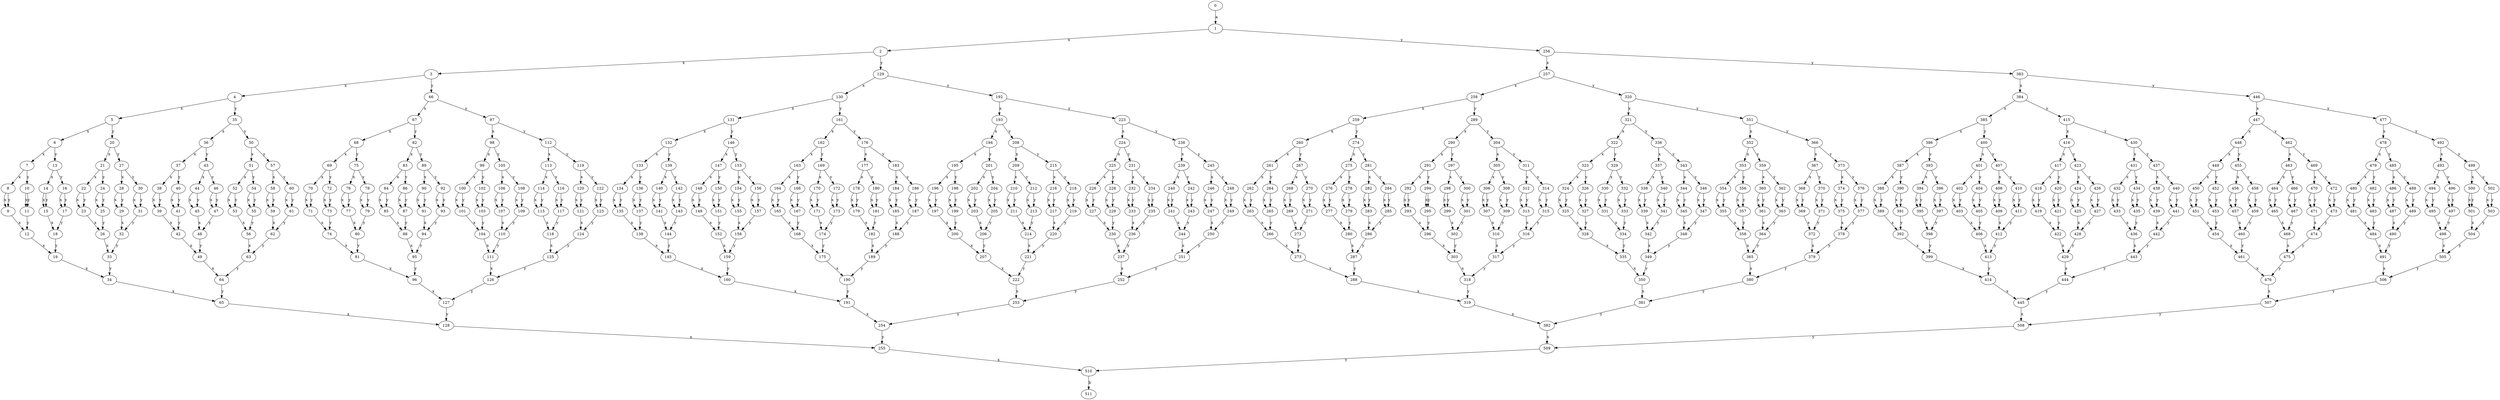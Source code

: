 digraph G {
0;1;2;3;4;5;6;7;8;9;10;11;12;13;14;15;16;17;18;19;20;21;22;23;24;25;26;27;28;29;30;31;32;33;34;35;36;37;38;39;40;41;42;43;44;45;46;47;48;49;50;51;52;53;54;55;56;57;58;59;60;61;62;63;64;65;66;67;68;69;70;71;72;73;74;75;76;77;78;79;80;81;82;83;84;85;86;87;88;89;90;91;92;93;94;95;96;97;98;99;100;101;102;103;104;105;106;107;108;109;110;111;112;113;114;115;116;117;118;119;120;121;122;123;124;125;126;127;128;129;130;131;132;133;134;135;136;137;138;139;140;141;142;143;144;145;146;147;148;149;150;151;152;153;154;155;156;157;158;159;160;161;162;163;164;165;166;167;168;169;170;171;172;173;174;175;176;177;178;179;180;181;182;183;184;185;186;187;188;189;190;191;192;193;194;195;196;197;198;199;200;201;202;203;204;205;206;207;208;209;210;211;212;213;214;215;216;217;218;219;220;221;222;223;224;225;226;227;228;229;230;231;232;233;234;235;236;237;238;239;240;241;242;243;244;245;246;247;248;249;250;251;252;253;254;255;256;257;258;259;260;261;262;263;264;265;266;267;268;269;270;271;272;273;274;275;276;277;278;279;280;281;282;283;284;285;286;287;288;289;290;291;292;293;294;295;296;297;298;299;300;301;302;303;304;305;306;307;308;309;310;311;312;313;314;315;316;317;318;319;320;321;322;323;324;325;326;327;328;329;330;331;332;333;334;335;336;337;338;339;340;341;342;343;344;345;346;347;348;349;350;351;352;353;354;355;356;357;358;359;360;361;362;363;364;365;366;367;368;369;370;371;372;373;374;375;376;377;378;379;380;381;382;383;384;385;386;387;388;389;390;391;392;393;394;395;396;397;398;399;400;401;402;403;404;405;406;407;408;409;410;411;412;413;414;415;416;417;418;419;420;421;422;423;424;425;426;427;428;429;430;431;432;433;434;435;436;437;438;439;440;441;442;443;444;445;446;447;448;449;450;451;452;453;454;455;456;457;458;459;460;461;462;463;464;465;466;467;468;469;470;471;472;473;474;475;476;477;478;479;480;481;482;483;484;485;486;487;488;489;490;491;492;493;494;495;496;497;498;499;500;501;502;503;504;505;506;507;508;509;510;511;
0 -> 1 [label="a"];
1 -> 2 [label="x"];
1 -> 256 [label="y"];
255 -> 510 [label="x"];
509 -> 510 [label="y"];
2 -> 3 [label="x"];
2 -> 129 [label="y"];
128 -> 255 [label="x"];
254 -> 255 [label="y"];
3 -> 4 [label="x"];
3 -> 66 [label="y"];
65 -> 128 [label="x"];
127 -> 128 [label="y"];
4 -> 5 [label="x"];
4 -> 35 [label="y"];
34 -> 65 [label="x"];
64 -> 65 [label="y"];
5 -> 6 [label="x"];
5 -> 20 [label="y"];
19 -> 34 [label="x"];
33 -> 34 [label="y"];
6 -> 7 [label="x"];
6 -> 13 [label="y"];
12 -> 19 [label="x"];
18 -> 19 [label="y"];
7 -> 8 [label="x"];
7 -> 10 [label="y"];
9 -> 12 [label="x"];
11 -> 12 [label="y"];
8 -> 9 [label="x"];
8 -> 9 [label="y"];
10 -> 11 [label="x"];
10 -> 11 [label="y"];
13 -> 14 [label="x"];
13 -> 16 [label="y"];
15 -> 18 [label="x"];
17 -> 18 [label="y"];
14 -> 15 [label="x"];
14 -> 15 [label="y"];
16 -> 17 [label="x"];
16 -> 17 [label="y"];
20 -> 21 [label="x"];
20 -> 27 [label="y"];
26 -> 33 [label="x"];
32 -> 33 [label="y"];
21 -> 22 [label="x"];
21 -> 24 [label="y"];
23 -> 26 [label="x"];
25 -> 26 [label="y"];
22 -> 23 [label="x"];
22 -> 23 [label="y"];
24 -> 25 [label="x"];
24 -> 25 [label="y"];
27 -> 28 [label="x"];
27 -> 30 [label="y"];
29 -> 32 [label="x"];
31 -> 32 [label="y"];
28 -> 29 [label="x"];
28 -> 29 [label="y"];
30 -> 31 [label="x"];
30 -> 31 [label="y"];
35 -> 36 [label="x"];
35 -> 50 [label="y"];
49 -> 64 [label="x"];
63 -> 64 [label="y"];
36 -> 37 [label="x"];
36 -> 43 [label="y"];
42 -> 49 [label="x"];
48 -> 49 [label="y"];
37 -> 38 [label="x"];
37 -> 40 [label="y"];
39 -> 42 [label="x"];
41 -> 42 [label="y"];
38 -> 39 [label="x"];
38 -> 39 [label="y"];
40 -> 41 [label="x"];
40 -> 41 [label="y"];
43 -> 44 [label="x"];
43 -> 46 [label="y"];
45 -> 48 [label="x"];
47 -> 48 [label="y"];
44 -> 45 [label="x"];
44 -> 45 [label="y"];
46 -> 47 [label="x"];
46 -> 47 [label="y"];
50 -> 51 [label="x"];
50 -> 57 [label="y"];
56 -> 63 [label="x"];
62 -> 63 [label="y"];
51 -> 52 [label="x"];
51 -> 54 [label="y"];
53 -> 56 [label="x"];
55 -> 56 [label="y"];
52 -> 53 [label="x"];
52 -> 53 [label="y"];
54 -> 55 [label="x"];
54 -> 55 [label="y"];
57 -> 58 [label="x"];
57 -> 60 [label="y"];
59 -> 62 [label="x"];
61 -> 62 [label="y"];
58 -> 59 [label="x"];
58 -> 59 [label="y"];
60 -> 61 [label="x"];
60 -> 61 [label="y"];
66 -> 67 [label="x"];
66 -> 97 [label="y"];
96 -> 127 [label="x"];
126 -> 127 [label="y"];
67 -> 68 [label="x"];
67 -> 82 [label="y"];
81 -> 96 [label="x"];
95 -> 96 [label="y"];
68 -> 69 [label="x"];
68 -> 75 [label="y"];
74 -> 81 [label="x"];
80 -> 81 [label="y"];
69 -> 70 [label="x"];
69 -> 72 [label="y"];
71 -> 74 [label="x"];
73 -> 74 [label="y"];
70 -> 71 [label="x"];
70 -> 71 [label="y"];
72 -> 73 [label="x"];
72 -> 73 [label="y"];
75 -> 76 [label="x"];
75 -> 78 [label="y"];
77 -> 80 [label="x"];
79 -> 80 [label="y"];
76 -> 77 [label="x"];
76 -> 77 [label="y"];
78 -> 79 [label="x"];
78 -> 79 [label="y"];
82 -> 83 [label="x"];
82 -> 89 [label="y"];
88 -> 95 [label="x"];
94 -> 95 [label="y"];
83 -> 84 [label="x"];
83 -> 86 [label="y"];
85 -> 88 [label="x"];
87 -> 88 [label="y"];
84 -> 85 [label="x"];
84 -> 85 [label="y"];
86 -> 87 [label="x"];
86 -> 87 [label="y"];
89 -> 90 [label="x"];
89 -> 92 [label="y"];
91 -> 94 [label="x"];
93 -> 94 [label="y"];
90 -> 91 [label="x"];
90 -> 91 [label="y"];
92 -> 93 [label="x"];
92 -> 93 [label="y"];
97 -> 98 [label="x"];
97 -> 112 [label="y"];
111 -> 126 [label="x"];
125 -> 126 [label="y"];
98 -> 99 [label="x"];
98 -> 105 [label="y"];
104 -> 111 [label="x"];
110 -> 111 [label="y"];
99 -> 100 [label="x"];
99 -> 102 [label="y"];
101 -> 104 [label="x"];
103 -> 104 [label="y"];
100 -> 101 [label="x"];
100 -> 101 [label="y"];
102 -> 103 [label="x"];
102 -> 103 [label="y"];
105 -> 106 [label="x"];
105 -> 108 [label="y"];
107 -> 110 [label="x"];
109 -> 110 [label="y"];
106 -> 107 [label="x"];
106 -> 107 [label="y"];
108 -> 109 [label="x"];
108 -> 109 [label="y"];
112 -> 113 [label="x"];
112 -> 119 [label="y"];
118 -> 125 [label="x"];
124 -> 125 [label="y"];
113 -> 114 [label="x"];
113 -> 116 [label="y"];
115 -> 118 [label="x"];
117 -> 118 [label="y"];
114 -> 115 [label="x"];
114 -> 115 [label="y"];
116 -> 117 [label="x"];
116 -> 117 [label="y"];
119 -> 120 [label="x"];
119 -> 122 [label="y"];
121 -> 124 [label="x"];
123 -> 124 [label="y"];
120 -> 121 [label="x"];
120 -> 121 [label="y"];
122 -> 123 [label="x"];
122 -> 123 [label="y"];
129 -> 130 [label="x"];
129 -> 192 [label="y"];
191 -> 254 [label="x"];
253 -> 254 [label="y"];
130 -> 131 [label="x"];
130 -> 161 [label="y"];
160 -> 191 [label="x"];
190 -> 191 [label="y"];
131 -> 132 [label="x"];
131 -> 146 [label="y"];
145 -> 160 [label="x"];
159 -> 160 [label="y"];
132 -> 133 [label="x"];
132 -> 139 [label="y"];
138 -> 145 [label="x"];
144 -> 145 [label="y"];
133 -> 134 [label="x"];
133 -> 136 [label="y"];
135 -> 138 [label="x"];
137 -> 138 [label="y"];
134 -> 135 [label="x"];
134 -> 135 [label="y"];
136 -> 137 [label="x"];
136 -> 137 [label="y"];
139 -> 140 [label="x"];
139 -> 142 [label="y"];
141 -> 144 [label="x"];
143 -> 144 [label="y"];
140 -> 141 [label="x"];
140 -> 141 [label="y"];
142 -> 143 [label="x"];
142 -> 143 [label="y"];
146 -> 147 [label="x"];
146 -> 153 [label="y"];
152 -> 159 [label="x"];
158 -> 159 [label="y"];
147 -> 148 [label="x"];
147 -> 150 [label="y"];
149 -> 152 [label="x"];
151 -> 152 [label="y"];
148 -> 149 [label="x"];
148 -> 149 [label="y"];
150 -> 151 [label="x"];
150 -> 151 [label="y"];
153 -> 154 [label="x"];
153 -> 156 [label="y"];
155 -> 158 [label="x"];
157 -> 158 [label="y"];
154 -> 155 [label="x"];
154 -> 155 [label="y"];
156 -> 157 [label="x"];
156 -> 157 [label="y"];
161 -> 162 [label="x"];
161 -> 176 [label="y"];
175 -> 190 [label="x"];
189 -> 190 [label="y"];
162 -> 163 [label="x"];
162 -> 169 [label="y"];
168 -> 175 [label="x"];
174 -> 175 [label="y"];
163 -> 164 [label="x"];
163 -> 166 [label="y"];
165 -> 168 [label="x"];
167 -> 168 [label="y"];
164 -> 165 [label="x"];
164 -> 165 [label="y"];
166 -> 167 [label="x"];
166 -> 167 [label="y"];
169 -> 170 [label="x"];
169 -> 172 [label="y"];
171 -> 174 [label="x"];
173 -> 174 [label="y"];
170 -> 171 [label="x"];
170 -> 171 [label="y"];
172 -> 173 [label="x"];
172 -> 173 [label="y"];
176 -> 177 [label="x"];
176 -> 183 [label="y"];
182 -> 189 [label="x"];
188 -> 189 [label="y"];
177 -> 178 [label="x"];
177 -> 180 [label="y"];
179 -> 182 [label="x"];
181 -> 182 [label="y"];
178 -> 179 [label="x"];
178 -> 179 [label="y"];
180 -> 181 [label="x"];
180 -> 181 [label="y"];
183 -> 184 [label="x"];
183 -> 186 [label="y"];
185 -> 188 [label="x"];
187 -> 188 [label="y"];
184 -> 185 [label="x"];
184 -> 185 [label="y"];
186 -> 187 [label="x"];
186 -> 187 [label="y"];
192 -> 193 [label="x"];
192 -> 223 [label="y"];
222 -> 253 [label="x"];
252 -> 253 [label="y"];
193 -> 194 [label="x"];
193 -> 208 [label="y"];
207 -> 222 [label="x"];
221 -> 222 [label="y"];
194 -> 195 [label="x"];
194 -> 201 [label="y"];
200 -> 207 [label="x"];
206 -> 207 [label="y"];
195 -> 196 [label="x"];
195 -> 198 [label="y"];
197 -> 200 [label="x"];
199 -> 200 [label="y"];
196 -> 197 [label="x"];
196 -> 197 [label="y"];
198 -> 199 [label="x"];
198 -> 199 [label="y"];
201 -> 202 [label="x"];
201 -> 204 [label="y"];
203 -> 206 [label="x"];
205 -> 206 [label="y"];
202 -> 203 [label="x"];
202 -> 203 [label="y"];
204 -> 205 [label="x"];
204 -> 205 [label="y"];
208 -> 209 [label="x"];
208 -> 215 [label="y"];
214 -> 221 [label="x"];
220 -> 221 [label="y"];
209 -> 210 [label="x"];
209 -> 212 [label="y"];
211 -> 214 [label="x"];
213 -> 214 [label="y"];
210 -> 211 [label="x"];
210 -> 211 [label="y"];
212 -> 213 [label="x"];
212 -> 213 [label="y"];
215 -> 216 [label="x"];
215 -> 218 [label="y"];
217 -> 220 [label="x"];
219 -> 220 [label="y"];
216 -> 217 [label="x"];
216 -> 217 [label="y"];
218 -> 219 [label="x"];
218 -> 219 [label="y"];
223 -> 224 [label="x"];
223 -> 238 [label="y"];
237 -> 252 [label="x"];
251 -> 252 [label="y"];
224 -> 225 [label="x"];
224 -> 231 [label="y"];
230 -> 237 [label="x"];
236 -> 237 [label="y"];
225 -> 226 [label="x"];
225 -> 228 [label="y"];
227 -> 230 [label="x"];
229 -> 230 [label="y"];
226 -> 227 [label="x"];
226 -> 227 [label="y"];
228 -> 229 [label="x"];
228 -> 229 [label="y"];
231 -> 232 [label="x"];
231 -> 234 [label="y"];
233 -> 236 [label="x"];
235 -> 236 [label="y"];
232 -> 233 [label="x"];
232 -> 233 [label="y"];
234 -> 235 [label="x"];
234 -> 235 [label="y"];
238 -> 239 [label="x"];
238 -> 245 [label="y"];
244 -> 251 [label="x"];
250 -> 251 [label="y"];
239 -> 240 [label="x"];
239 -> 242 [label="y"];
241 -> 244 [label="x"];
243 -> 244 [label="y"];
240 -> 241 [label="x"];
240 -> 241 [label="y"];
242 -> 243 [label="x"];
242 -> 243 [label="y"];
245 -> 246 [label="x"];
245 -> 248 [label="y"];
247 -> 250 [label="x"];
249 -> 250 [label="y"];
246 -> 247 [label="x"];
246 -> 247 [label="y"];
248 -> 249 [label="x"];
248 -> 249 [label="y"];
256 -> 257 [label="x"];
256 -> 383 [label="y"];
382 -> 509 [label="x"];
508 -> 509 [label="y"];
257 -> 258 [label="x"];
257 -> 320 [label="y"];
319 -> 382 [label="x"];
381 -> 382 [label="y"];
258 -> 259 [label="x"];
258 -> 289 [label="y"];
288 -> 319 [label="x"];
318 -> 319 [label="y"];
259 -> 260 [label="x"];
259 -> 274 [label="y"];
273 -> 288 [label="x"];
287 -> 288 [label="y"];
260 -> 261 [label="x"];
260 -> 267 [label="y"];
266 -> 273 [label="x"];
272 -> 273 [label="y"];
261 -> 262 [label="x"];
261 -> 264 [label="y"];
263 -> 266 [label="x"];
265 -> 266 [label="y"];
262 -> 263 [label="x"];
262 -> 263 [label="y"];
264 -> 265 [label="x"];
264 -> 265 [label="y"];
267 -> 268 [label="x"];
267 -> 270 [label="y"];
269 -> 272 [label="x"];
271 -> 272 [label="y"];
268 -> 269 [label="x"];
268 -> 269 [label="y"];
270 -> 271 [label="x"];
270 -> 271 [label="y"];
274 -> 275 [label="x"];
274 -> 281 [label="y"];
280 -> 287 [label="x"];
286 -> 287 [label="y"];
275 -> 276 [label="x"];
275 -> 278 [label="y"];
277 -> 280 [label="x"];
279 -> 280 [label="y"];
276 -> 277 [label="x"];
276 -> 277 [label="y"];
278 -> 279 [label="x"];
278 -> 279 [label="y"];
281 -> 282 [label="x"];
281 -> 284 [label="y"];
283 -> 286 [label="x"];
285 -> 286 [label="y"];
282 -> 283 [label="x"];
282 -> 283 [label="y"];
284 -> 285 [label="x"];
284 -> 285 [label="y"];
289 -> 290 [label="x"];
289 -> 304 [label="y"];
303 -> 318 [label="x"];
317 -> 318 [label="y"];
290 -> 291 [label="x"];
290 -> 297 [label="y"];
296 -> 303 [label="x"];
302 -> 303 [label="y"];
291 -> 292 [label="x"];
291 -> 294 [label="y"];
293 -> 296 [label="x"];
295 -> 296 [label="y"];
292 -> 293 [label="x"];
292 -> 293 [label="y"];
294 -> 295 [label="x"];
294 -> 295 [label="y"];
297 -> 298 [label="x"];
297 -> 300 [label="y"];
299 -> 302 [label="x"];
301 -> 302 [label="y"];
298 -> 299 [label="x"];
298 -> 299 [label="y"];
300 -> 301 [label="x"];
300 -> 301 [label="y"];
304 -> 305 [label="x"];
304 -> 311 [label="y"];
310 -> 317 [label="x"];
316 -> 317 [label="y"];
305 -> 306 [label="x"];
305 -> 308 [label="y"];
307 -> 310 [label="x"];
309 -> 310 [label="y"];
306 -> 307 [label="x"];
306 -> 307 [label="y"];
308 -> 309 [label="x"];
308 -> 309 [label="y"];
311 -> 312 [label="x"];
311 -> 314 [label="y"];
313 -> 316 [label="x"];
315 -> 316 [label="y"];
312 -> 313 [label="x"];
312 -> 313 [label="y"];
314 -> 315 [label="x"];
314 -> 315 [label="y"];
320 -> 321 [label="x"];
320 -> 351 [label="y"];
350 -> 381 [label="x"];
380 -> 381 [label="y"];
321 -> 322 [label="x"];
321 -> 336 [label="y"];
335 -> 350 [label="x"];
349 -> 350 [label="y"];
322 -> 323 [label="x"];
322 -> 329 [label="y"];
328 -> 335 [label="x"];
334 -> 335 [label="y"];
323 -> 324 [label="x"];
323 -> 326 [label="y"];
325 -> 328 [label="x"];
327 -> 328 [label="y"];
324 -> 325 [label="x"];
324 -> 325 [label="y"];
326 -> 327 [label="x"];
326 -> 327 [label="y"];
329 -> 330 [label="x"];
329 -> 332 [label="y"];
331 -> 334 [label="x"];
333 -> 334 [label="y"];
330 -> 331 [label="x"];
330 -> 331 [label="y"];
332 -> 333 [label="x"];
332 -> 333 [label="y"];
336 -> 337 [label="x"];
336 -> 343 [label="y"];
342 -> 349 [label="x"];
348 -> 349 [label="y"];
337 -> 338 [label="x"];
337 -> 340 [label="y"];
339 -> 342 [label="x"];
341 -> 342 [label="y"];
338 -> 339 [label="x"];
338 -> 339 [label="y"];
340 -> 341 [label="x"];
340 -> 341 [label="y"];
343 -> 344 [label="x"];
343 -> 346 [label="y"];
345 -> 348 [label="x"];
347 -> 348 [label="y"];
344 -> 345 [label="x"];
344 -> 345 [label="y"];
346 -> 347 [label="x"];
346 -> 347 [label="y"];
351 -> 352 [label="x"];
351 -> 366 [label="y"];
365 -> 380 [label="x"];
379 -> 380 [label="y"];
352 -> 353 [label="x"];
352 -> 359 [label="y"];
358 -> 365 [label="x"];
364 -> 365 [label="y"];
353 -> 354 [label="x"];
353 -> 356 [label="y"];
355 -> 358 [label="x"];
357 -> 358 [label="y"];
354 -> 355 [label="x"];
354 -> 355 [label="y"];
356 -> 357 [label="x"];
356 -> 357 [label="y"];
359 -> 360 [label="x"];
359 -> 362 [label="y"];
361 -> 364 [label="x"];
363 -> 364 [label="y"];
360 -> 361 [label="x"];
360 -> 361 [label="y"];
362 -> 363 [label="x"];
362 -> 363 [label="y"];
366 -> 367 [label="x"];
366 -> 373 [label="y"];
372 -> 379 [label="x"];
378 -> 379 [label="y"];
367 -> 368 [label="x"];
367 -> 370 [label="y"];
369 -> 372 [label="x"];
371 -> 372 [label="y"];
368 -> 369 [label="x"];
368 -> 369 [label="y"];
370 -> 371 [label="x"];
370 -> 371 [label="y"];
373 -> 374 [label="x"];
373 -> 376 [label="y"];
375 -> 378 [label="x"];
377 -> 378 [label="y"];
374 -> 375 [label="x"];
374 -> 375 [label="y"];
376 -> 377 [label="x"];
376 -> 377 [label="y"];
383 -> 384 [label="x"];
383 -> 446 [label="y"];
445 -> 508 [label="x"];
507 -> 508 [label="y"];
384 -> 385 [label="x"];
384 -> 415 [label="y"];
414 -> 445 [label="x"];
444 -> 445 [label="y"];
385 -> 386 [label="x"];
385 -> 400 [label="y"];
399 -> 414 [label="x"];
413 -> 414 [label="y"];
386 -> 387 [label="x"];
386 -> 393 [label="y"];
392 -> 399 [label="x"];
398 -> 399 [label="y"];
387 -> 388 [label="x"];
387 -> 390 [label="y"];
389 -> 392 [label="x"];
391 -> 392 [label="y"];
388 -> 389 [label="x"];
388 -> 389 [label="y"];
390 -> 391 [label="x"];
390 -> 391 [label="y"];
393 -> 394 [label="x"];
393 -> 396 [label="y"];
395 -> 398 [label="x"];
397 -> 398 [label="y"];
394 -> 395 [label="x"];
394 -> 395 [label="y"];
396 -> 397 [label="x"];
396 -> 397 [label="y"];
400 -> 401 [label="x"];
400 -> 407 [label="y"];
406 -> 413 [label="x"];
412 -> 413 [label="y"];
401 -> 402 [label="x"];
401 -> 404 [label="y"];
403 -> 406 [label="x"];
405 -> 406 [label="y"];
402 -> 403 [label="x"];
402 -> 403 [label="y"];
404 -> 405 [label="x"];
404 -> 405 [label="y"];
407 -> 408 [label="x"];
407 -> 410 [label="y"];
409 -> 412 [label="x"];
411 -> 412 [label="y"];
408 -> 409 [label="x"];
408 -> 409 [label="y"];
410 -> 411 [label="x"];
410 -> 411 [label="y"];
415 -> 416 [label="x"];
415 -> 430 [label="y"];
429 -> 444 [label="x"];
443 -> 444 [label="y"];
416 -> 417 [label="x"];
416 -> 423 [label="y"];
422 -> 429 [label="x"];
428 -> 429 [label="y"];
417 -> 418 [label="x"];
417 -> 420 [label="y"];
419 -> 422 [label="x"];
421 -> 422 [label="y"];
418 -> 419 [label="x"];
418 -> 419 [label="y"];
420 -> 421 [label="x"];
420 -> 421 [label="y"];
423 -> 424 [label="x"];
423 -> 426 [label="y"];
425 -> 428 [label="x"];
427 -> 428 [label="y"];
424 -> 425 [label="x"];
424 -> 425 [label="y"];
426 -> 427 [label="x"];
426 -> 427 [label="y"];
430 -> 431 [label="x"];
430 -> 437 [label="y"];
436 -> 443 [label="x"];
442 -> 443 [label="y"];
431 -> 432 [label="x"];
431 -> 434 [label="y"];
433 -> 436 [label="x"];
435 -> 436 [label="y"];
432 -> 433 [label="x"];
432 -> 433 [label="y"];
434 -> 435 [label="x"];
434 -> 435 [label="y"];
437 -> 438 [label="x"];
437 -> 440 [label="y"];
439 -> 442 [label="x"];
441 -> 442 [label="y"];
438 -> 439 [label="x"];
438 -> 439 [label="y"];
440 -> 441 [label="x"];
440 -> 441 [label="y"];
446 -> 447 [label="x"];
446 -> 477 [label="y"];
476 -> 507 [label="x"];
506 -> 507 [label="y"];
447 -> 448 [label="x"];
447 -> 462 [label="y"];
461 -> 476 [label="x"];
475 -> 476 [label="y"];
448 -> 449 [label="x"];
448 -> 455 [label="y"];
454 -> 461 [label="x"];
460 -> 461 [label="y"];
449 -> 450 [label="x"];
449 -> 452 [label="y"];
451 -> 454 [label="x"];
453 -> 454 [label="y"];
450 -> 451 [label="x"];
450 -> 451 [label="y"];
452 -> 453 [label="x"];
452 -> 453 [label="y"];
455 -> 456 [label="x"];
455 -> 458 [label="y"];
457 -> 460 [label="x"];
459 -> 460 [label="y"];
456 -> 457 [label="x"];
456 -> 457 [label="y"];
458 -> 459 [label="x"];
458 -> 459 [label="y"];
462 -> 463 [label="x"];
462 -> 469 [label="y"];
468 -> 475 [label="x"];
474 -> 475 [label="y"];
463 -> 464 [label="x"];
463 -> 466 [label="y"];
465 -> 468 [label="x"];
467 -> 468 [label="y"];
464 -> 465 [label="x"];
464 -> 465 [label="y"];
466 -> 467 [label="x"];
466 -> 467 [label="y"];
469 -> 470 [label="x"];
469 -> 472 [label="y"];
471 -> 474 [label="x"];
473 -> 474 [label="y"];
470 -> 471 [label="x"];
470 -> 471 [label="y"];
472 -> 473 [label="x"];
472 -> 473 [label="y"];
477 -> 478 [label="x"];
477 -> 492 [label="y"];
491 -> 506 [label="x"];
505 -> 506 [label="y"];
478 -> 479 [label="x"];
478 -> 485 [label="y"];
484 -> 491 [label="x"];
490 -> 491 [label="y"];
479 -> 480 [label="x"];
479 -> 482 [label="y"];
481 -> 484 [label="x"];
483 -> 484 [label="y"];
480 -> 481 [label="x"];
480 -> 481 [label="y"];
482 -> 483 [label="x"];
482 -> 483 [label="y"];
485 -> 486 [label="x"];
485 -> 488 [label="y"];
487 -> 490 [label="x"];
489 -> 490 [label="y"];
486 -> 487 [label="x"];
486 -> 487 [label="y"];
488 -> 489 [label="x"];
488 -> 489 [label="y"];
492 -> 493 [label="x"];
492 -> 499 [label="y"];
498 -> 505 [label="x"];
504 -> 505 [label="y"];
493 -> 494 [label="x"];
493 -> 496 [label="y"];
495 -> 498 [label="x"];
497 -> 498 [label="y"];
494 -> 495 [label="x"];
494 -> 495 [label="y"];
496 -> 497 [label="x"];
496 -> 497 [label="y"];
499 -> 500 [label="x"];
499 -> 502 [label="y"];
501 -> 504 [label="x"];
503 -> 504 [label="y"];
500 -> 501 [label="x"];
500 -> 501 [label="y"];
502 -> 503 [label="x"];
502 -> 503 [label="y"];
510 -> 511 [label="b"];
}